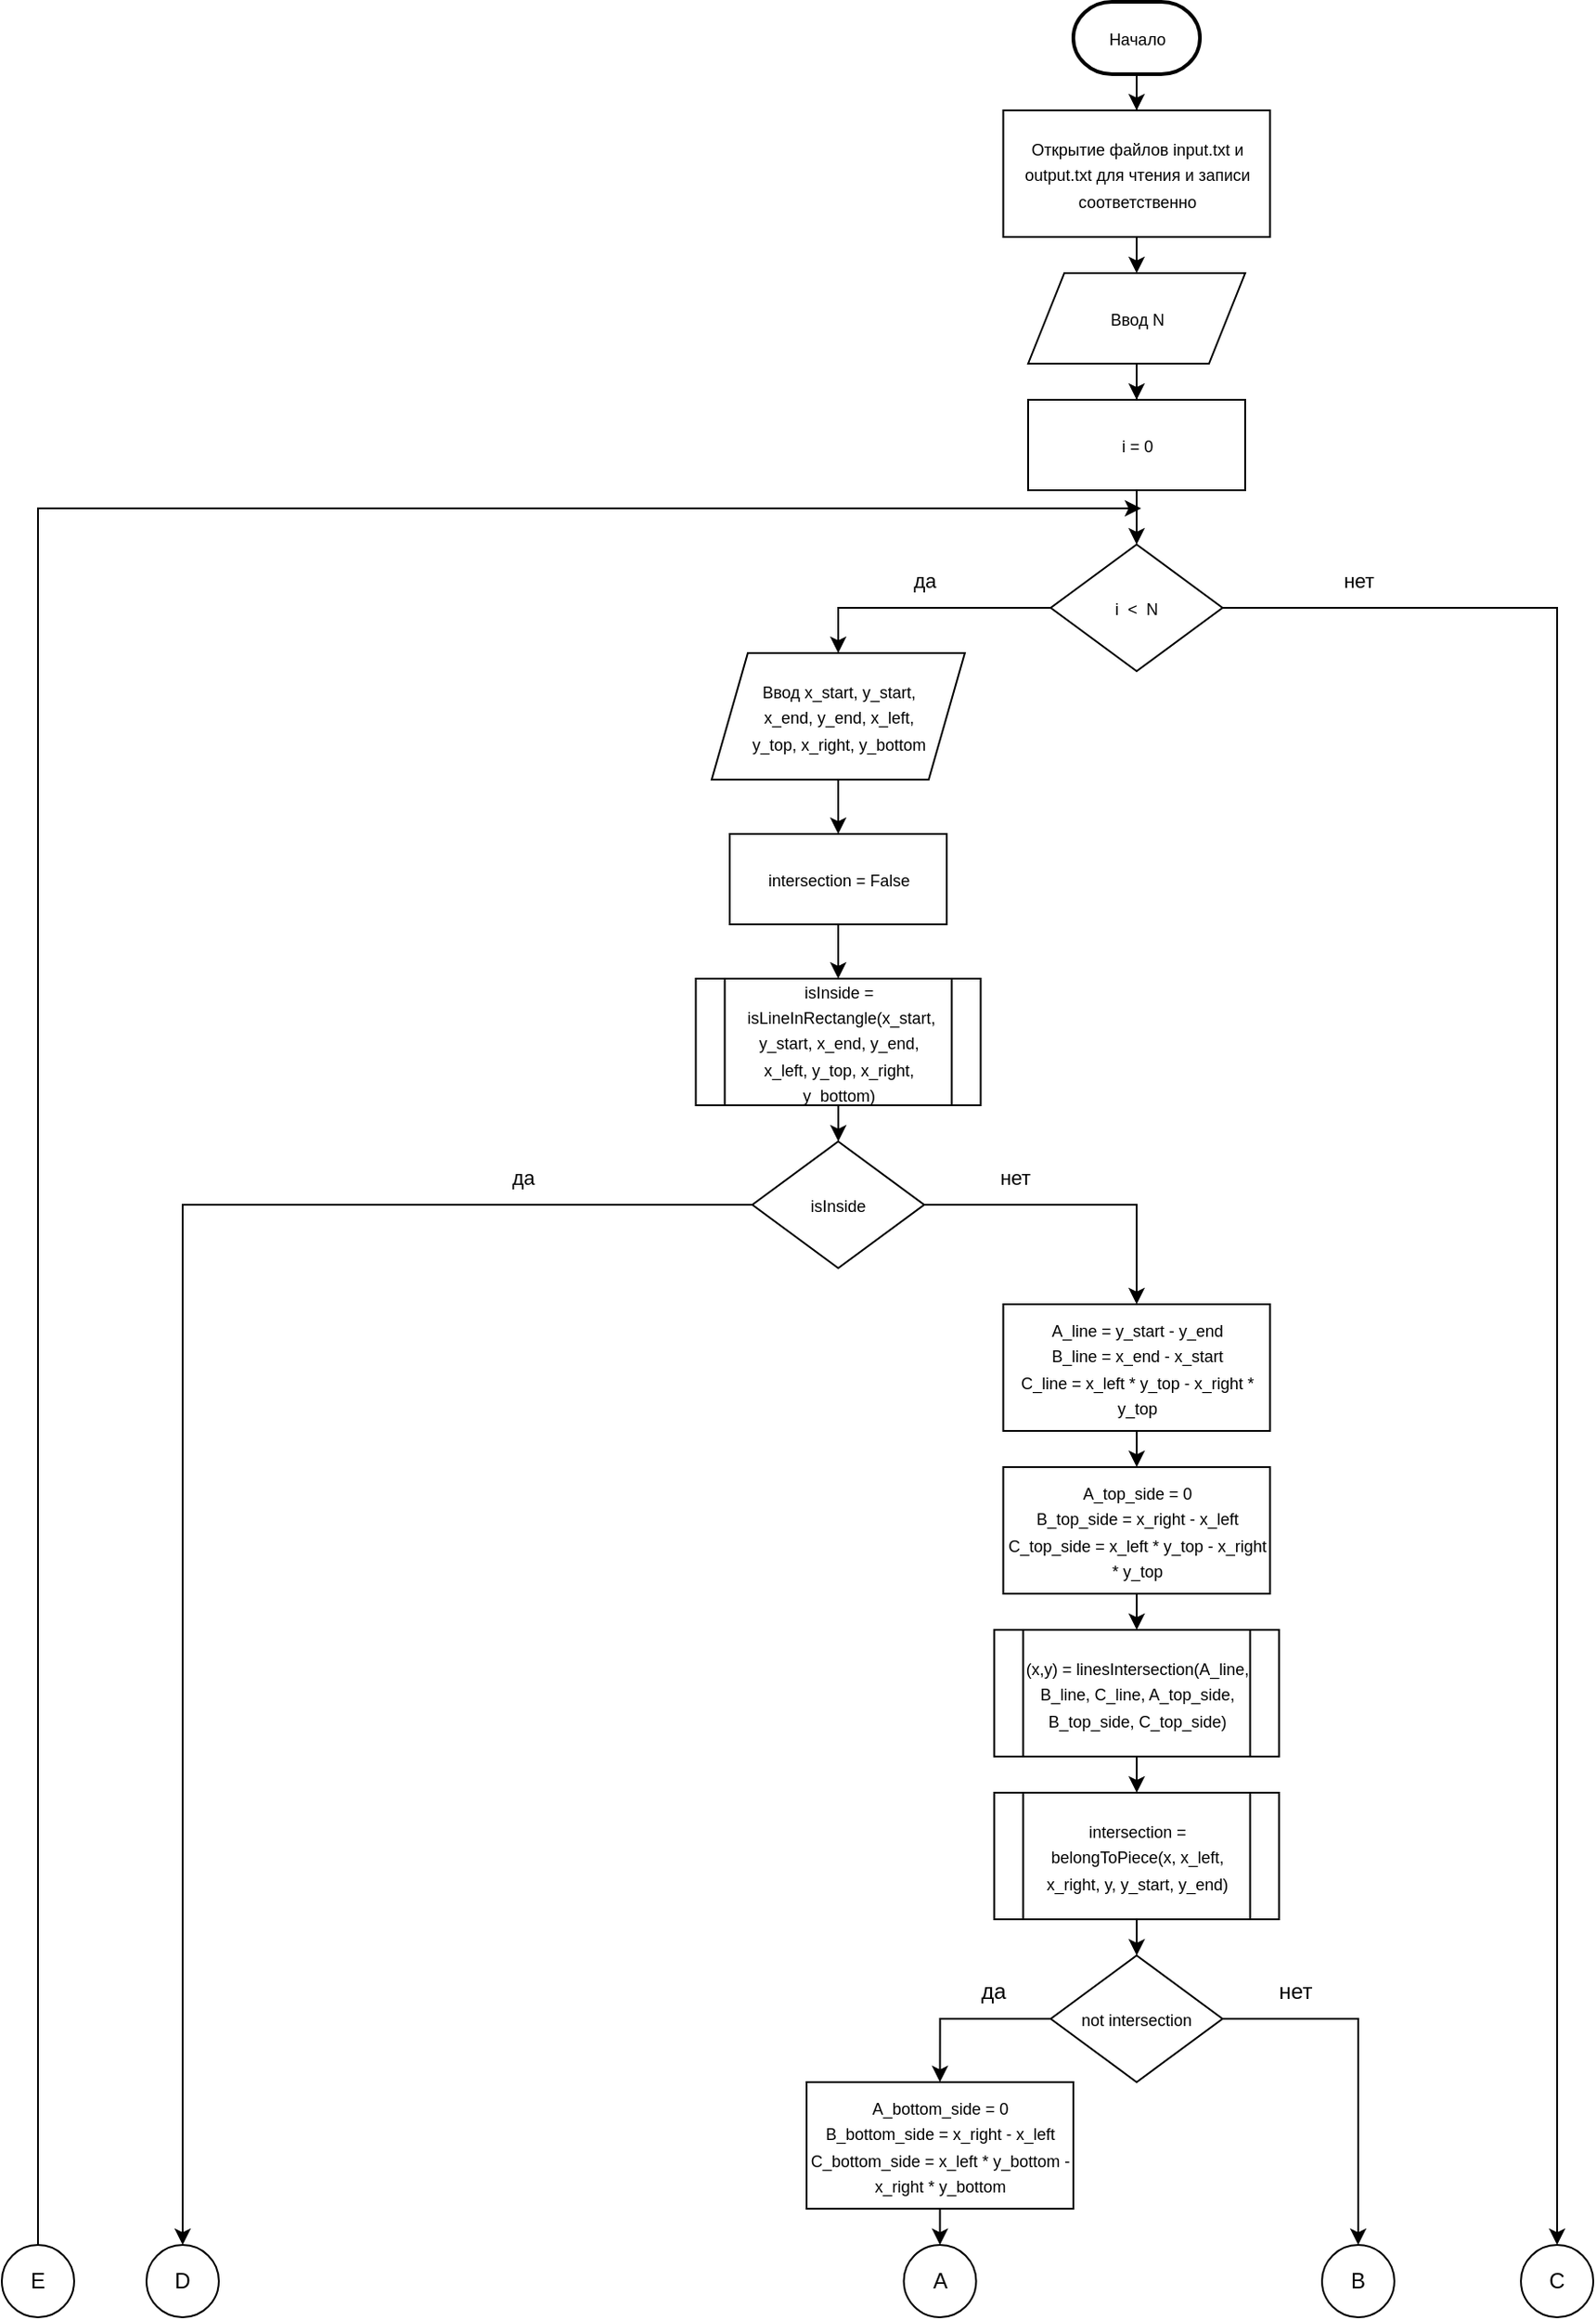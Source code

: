 <mxfile version="13.11.0" type="device" pages="2"><diagram id="41Z1AKtKTFyCEeZUVxMY" name="Page-1"><mxGraphModel dx="1827" dy="454" grid="1" gridSize="10" guides="1" tooltips="1" connect="1" arrows="1" fold="1" page="1" pageScale="1" pageWidth="827" pageHeight="1169" math="0" shadow="0"><root><mxCell id="0"/><mxCell id="1" parent="0"/><mxCell id="Ax4yPbAYzp7CSVuRxCeK-4" style="edgeStyle=orthogonalEdgeStyle;rounded=0;orthogonalLoop=1;jettySize=auto;html=1;entryX=0.5;entryY=0;entryDx=0;entryDy=0;" parent="1" source="m5KEPPZv9Z1p3gA3nBdB-4" target="m5KEPPZv9Z1p3gA3nBdB-5" edge="1"><mxGeometry relative="1" as="geometry"/></mxCell><mxCell id="m5KEPPZv9Z1p3gA3nBdB-4" value="&lt;font style=&quot;font-size: 9px&quot;&gt;Начало&lt;/font&gt;" style="strokeWidth=2;html=1;shape=mxgraph.flowchart.terminator;whiteSpace=wrap;" parent="1" vertex="1"><mxGeometry x="382.5" y="30" width="70" height="40" as="geometry"/></mxCell><mxCell id="v7M-VLXbfWv0KhbY6Unv-2" style="rounded=0;orthogonalLoop=1;jettySize=auto;html=1;entryX=0.5;entryY=0;entryDx=0;entryDy=0;" parent="1" source="m5KEPPZv9Z1p3gA3nBdB-5" target="m5KEPPZv9Z1p3gA3nBdB-6" edge="1"><mxGeometry relative="1" as="geometry"/></mxCell><mxCell id="m5KEPPZv9Z1p3gA3nBdB-5" value="&lt;font style=&quot;font-size: 9px&quot;&gt;Открытие файлов input.txt и output.txt для чтения и записи соответственно&lt;/font&gt;" style="rounded=0;whiteSpace=wrap;html=1;" parent="1" vertex="1"><mxGeometry x="343.75" y="90" width="147.5" height="70" as="geometry"/></mxCell><mxCell id="v7M-VLXbfWv0KhbY6Unv-3" style="edgeStyle=orthogonalEdgeStyle;rounded=0;orthogonalLoop=1;jettySize=auto;html=1;entryX=0.5;entryY=0;entryDx=0;entryDy=0;" parent="1" source="m5KEPPZv9Z1p3gA3nBdB-6" target="xZz2XXaeZ2I_ZwCJE1Vv-1" edge="1"><mxGeometry relative="1" as="geometry"/></mxCell><mxCell id="m5KEPPZv9Z1p3gA3nBdB-6" value="&lt;font style=&quot;font-size: 9px&quot;&gt;Ввод N&lt;/font&gt;" style="shape=parallelogram;perimeter=parallelogramPerimeter;whiteSpace=wrap;html=1;fixedSize=1;" parent="1" vertex="1"><mxGeometry x="357.5" y="180" width="120" height="50" as="geometry"/></mxCell><mxCell id="v7M-VLXbfWv0KhbY6Unv-5" value="&lt;font style=&quot;font-size: 11px&quot;&gt;да&lt;/font&gt;" style="edgeStyle=orthogonalEdgeStyle;rounded=0;orthogonalLoop=1;jettySize=auto;html=1;entryX=0.5;entryY=0;entryDx=0;entryDy=0;" parent="1" source="m5KEPPZv9Z1p3gA3nBdB-8" target="m5KEPPZv9Z1p3gA3nBdB-9" edge="1"><mxGeometry x="-0.018" y="-15" relative="1" as="geometry"><mxPoint as="offset"/></mxGeometry></mxCell><mxCell id="v7M-VLXbfWv0KhbY6Unv-23" style="edgeStyle=orthogonalEdgeStyle;rounded=0;orthogonalLoop=1;jettySize=auto;html=1;entryX=0.5;entryY=0;entryDx=0;entryDy=0;" parent="1" source="m5KEPPZv9Z1p3gA3nBdB-8" target="AuEpEZGsW-8AHvIhGlDK-2" edge="1"><mxGeometry relative="1" as="geometry"/></mxCell><mxCell id="m5KEPPZv9Z1p3gA3nBdB-8" value="&lt;font style=&quot;font-size: 9px&quot;&gt;i &amp;nbsp;&amp;lt; &amp;nbsp;N&lt;/font&gt;" style="rhombus;whiteSpace=wrap;html=1;" parent="1" vertex="1"><mxGeometry x="370" y="330" width="95" height="70" as="geometry"/></mxCell><mxCell id="v7M-VLXbfWv0KhbY6Unv-9" style="edgeStyle=orthogonalEdgeStyle;rounded=0;orthogonalLoop=1;jettySize=auto;html=1;entryX=0.5;entryY=0;entryDx=0;entryDy=0;" parent="1" source="m5KEPPZv9Z1p3gA3nBdB-9" target="m5KEPPZv9Z1p3gA3nBdB-10" edge="1"><mxGeometry relative="1" as="geometry"/></mxCell><mxCell id="m5KEPPZv9Z1p3gA3nBdB-9" value="&lt;font style=&quot;font-size: 9px&quot;&gt;Ввод x_start, y_start, &lt;br&gt;x_end,&amp;nbsp;y_end, x_left, &lt;br&gt;y_top, x_right, y_bottom&lt;/font&gt;" style="shape=parallelogram;perimeter=parallelogramPerimeter;whiteSpace=wrap;html=1;fixedSize=1;align=center;" parent="1" vertex="1"><mxGeometry x="182.5" y="390" width="140" height="70" as="geometry"/></mxCell><mxCell id="v7M-VLXbfWv0KhbY6Unv-11" style="edgeStyle=orthogonalEdgeStyle;rounded=0;orthogonalLoop=1;jettySize=auto;html=1;entryX=0.5;entryY=0;entryDx=0;entryDy=0;" parent="1" source="m5KEPPZv9Z1p3gA3nBdB-10" target="m5KEPPZv9Z1p3gA3nBdB-13" edge="1"><mxGeometry relative="1" as="geometry"/></mxCell><mxCell id="m5KEPPZv9Z1p3gA3nBdB-10" value="&lt;font style=&quot;font-size: 9px&quot;&gt;intersection = False&lt;/font&gt;" style="rounded=0;whiteSpace=wrap;html=1;" parent="1" vertex="1"><mxGeometry x="192.5" y="490" width="120" height="50" as="geometry"/></mxCell><mxCell id="v7M-VLXbfWv0KhbY6Unv-20" style="edgeStyle=orthogonalEdgeStyle;rounded=0;orthogonalLoop=1;jettySize=auto;html=1;entryX=0.5;entryY=0;entryDx=0;entryDy=0;" parent="1" source="m5KEPPZv9Z1p3gA3nBdB-11" target="pcRP6v0dRJRny4_W9xU4-1" edge="1"><mxGeometry relative="1" as="geometry"/></mxCell><mxCell id="v7M-VLXbfWv0KhbY6Unv-26" value="нет" style="edgeLabel;html=1;align=center;verticalAlign=middle;resizable=0;points=[];" parent="v7M-VLXbfWv0KhbY6Unv-20" vertex="1" connectable="0"><mxGeometry x="-0.426" y="2" relative="1" as="geometry"><mxPoint y="-13" as="offset"/></mxGeometry></mxCell><mxCell id="v7M-VLXbfWv0KhbY6Unv-21" style="edgeStyle=orthogonalEdgeStyle;rounded=0;orthogonalLoop=1;jettySize=auto;html=1;entryX=0.5;entryY=0;entryDx=0;entryDy=0;" parent="1" source="m5KEPPZv9Z1p3gA3nBdB-11" target="AuEpEZGsW-8AHvIhGlDK-1" edge="1"><mxGeometry relative="1" as="geometry"/></mxCell><mxCell id="v7M-VLXbfWv0KhbY6Unv-25" value="да" style="edgeLabel;html=1;align=center;verticalAlign=middle;resizable=0;points=[];" parent="v7M-VLXbfWv0KhbY6Unv-21" vertex="1" connectable="0"><mxGeometry x="-0.643" y="-3" relative="1" as="geometry"><mxPoint x="31.4" y="-12" as="offset"/></mxGeometry></mxCell><mxCell id="m5KEPPZv9Z1p3gA3nBdB-11" value="&lt;font style=&quot;font-size: 9px&quot;&gt;isInside&lt;/font&gt;" style="rhombus;whiteSpace=wrap;html=1;" parent="1" vertex="1"><mxGeometry x="205" y="660" width="95" height="70" as="geometry"/></mxCell><mxCell id="v7M-VLXbfWv0KhbY6Unv-12" style="edgeStyle=orthogonalEdgeStyle;rounded=0;orthogonalLoop=1;jettySize=auto;html=1;entryX=0.5;entryY=0;entryDx=0;entryDy=0;" parent="1" source="m5KEPPZv9Z1p3gA3nBdB-13" target="m5KEPPZv9Z1p3gA3nBdB-11" edge="1"><mxGeometry relative="1" as="geometry"/></mxCell><mxCell id="m5KEPPZv9Z1p3gA3nBdB-13" value="&lt;font style=&quot;font-size: 9px&quot;&gt;isInside = &amp;nbsp;isLineInRectangle(x_start, y_start, x_end, y_end, x_left,&amp;nbsp;y_top, x_right, y_bottom)&lt;/font&gt;" style="shape=process;whiteSpace=wrap;html=1;backgroundOutline=1;" parent="1" vertex="1"><mxGeometry x="173.75" y="570" width="157.5" height="70" as="geometry"/></mxCell><mxCell id="1fMfayHoJoFc7qce8qHm-4" style="edgeStyle=orthogonalEdgeStyle;rounded=0;orthogonalLoop=1;jettySize=auto;html=1;entryX=0.5;entryY=0;entryDx=0;entryDy=0;" parent="1" source="pcRP6v0dRJRny4_W9xU4-1" target="1fMfayHoJoFc7qce8qHm-1" edge="1"><mxGeometry relative="1" as="geometry"/></mxCell><mxCell id="pcRP6v0dRJRny4_W9xU4-1" value="&lt;span style=&quot;font-size: 9px&quot;&gt;A_line = y_start - y_end&lt;/span&gt;&lt;br style=&quot;font-size: 9px&quot;&gt;&lt;span style=&quot;font-size: 9px&quot;&gt;B_line = x_end - x_start&lt;/span&gt;&lt;br style=&quot;font-size: 9px&quot;&gt;&lt;span style=&quot;font-size: 9px&quot;&gt;C_line =&amp;nbsp;&lt;/span&gt;&lt;span style=&quot;font-size: 9px ; background-color: rgb(255 , 255 , 255)&quot;&gt;x_left * y_top - x_right * y_top&lt;/span&gt;" style="rounded=0;whiteSpace=wrap;html=1;" parent="1" vertex="1"><mxGeometry x="343.75" y="750" width="147.5" height="70" as="geometry"/></mxCell><mxCell id="pcRP6v0dRJRny4_W9xU4-2" value="A" style="ellipse;whiteSpace=wrap;html=1;aspect=fixed;" parent="1" vertex="1"><mxGeometry x="288.75" y="1270" width="40" height="40" as="geometry"/></mxCell><mxCell id="v7M-VLXbfWv0KhbY6Unv-4" style="edgeStyle=orthogonalEdgeStyle;rounded=0;orthogonalLoop=1;jettySize=auto;html=1;entryX=0.5;entryY=0;entryDx=0;entryDy=0;" parent="1" source="xZz2XXaeZ2I_ZwCJE1Vv-1" target="m5KEPPZv9Z1p3gA3nBdB-8" edge="1"><mxGeometry relative="1" as="geometry"/></mxCell><mxCell id="xZz2XXaeZ2I_ZwCJE1Vv-1" value="&lt;font style=&quot;font-size: 9px&quot;&gt;i = 0&lt;/font&gt;" style="rounded=0;whiteSpace=wrap;html=1;" parent="1" vertex="1"><mxGeometry x="357.5" y="250" width="120" height="50" as="geometry"/></mxCell><mxCell id="AuEpEZGsW-8AHvIhGlDK-1" value="D" style="ellipse;whiteSpace=wrap;html=1;aspect=fixed;" parent="1" vertex="1"><mxGeometry x="-130" y="1270" width="40" height="40" as="geometry"/></mxCell><mxCell id="AuEpEZGsW-8AHvIhGlDK-2" value="C" style="ellipse;whiteSpace=wrap;html=1;aspect=fixed;" parent="1" vertex="1"><mxGeometry x="630" y="1270" width="40" height="40" as="geometry"/></mxCell><mxCell id="v7M-VLXbfWv0KhbY6Unv-28" value="&lt;font style=&quot;font-size: 11px&quot;&gt;нет&lt;/font&gt;" style="text;html=1;align=center;verticalAlign=middle;resizable=0;points=[];autosize=1;" parent="1" vertex="1"><mxGeometry x="525" y="340" width="30" height="20" as="geometry"/></mxCell><mxCell id="1fMfayHoJoFc7qce8qHm-5" style="edgeStyle=orthogonalEdgeStyle;rounded=0;orthogonalLoop=1;jettySize=auto;html=1;entryX=0.5;entryY=0;entryDx=0;entryDy=0;" parent="1" source="1fMfayHoJoFc7qce8qHm-1" target="1fMfayHoJoFc7qce8qHm-2" edge="1"><mxGeometry relative="1" as="geometry"/></mxCell><mxCell id="1fMfayHoJoFc7qce8qHm-1" value="&lt;font style=&quot;font-size: 9px&quot;&gt;A_top_side = 0&lt;br&gt;B_top_side = x_right - x_left&lt;br&gt;C_top_side =&amp;nbsp;&lt;span style=&quot;background-color: rgb(255 , 255 , 255)&quot;&gt;&lt;font&gt;x_left * y_top - x_right * y_top&lt;/font&gt;&lt;/span&gt;&lt;/font&gt;" style="rounded=0;whiteSpace=wrap;html=1;" parent="1" vertex="1"><mxGeometry x="343.75" y="840" width="147.5" height="70" as="geometry"/></mxCell><mxCell id="1fMfayHoJoFc7qce8qHm-6" style="edgeStyle=orthogonalEdgeStyle;rounded=0;orthogonalLoop=1;jettySize=auto;html=1;entryX=0.5;entryY=0;entryDx=0;entryDy=0;" parent="1" source="1fMfayHoJoFc7qce8qHm-2" target="1fMfayHoJoFc7qce8qHm-3" edge="1"><mxGeometry relative="1" as="geometry"/></mxCell><mxCell id="1fMfayHoJoFc7qce8qHm-2" value="&lt;font style=&quot;font-size: 9px&quot;&gt;(x,y) = linesIntersection(A_line, B_line, C_line, A_top_side, B_top_side, C_top_side)&lt;/font&gt;" style="shape=process;whiteSpace=wrap;html=1;backgroundOutline=1;" parent="1" vertex="1"><mxGeometry x="338.75" y="930" width="157.5" height="70" as="geometry"/></mxCell><mxCell id="vKl1Qs5JXAC9XpNp--UM-2" style="edgeStyle=orthogonalEdgeStyle;rounded=0;orthogonalLoop=1;jettySize=auto;html=1;entryX=0.5;entryY=0;entryDx=0;entryDy=0;" parent="1" source="1fMfayHoJoFc7qce8qHm-3" target="qZOMwN3XTnWPUVoVEJVK-1" edge="1"><mxGeometry relative="1" as="geometry"/></mxCell><mxCell id="1fMfayHoJoFc7qce8qHm-3" value="&lt;font style=&quot;font-size: 9px&quot;&gt;intersection = belongToPiece(x, x_left, x_right, y, y_start, y_end)&lt;/font&gt;" style="shape=process;whiteSpace=wrap;html=1;backgroundOutline=1;" parent="1" vertex="1"><mxGeometry x="338.75" y="1020" width="157.5" height="70" as="geometry"/></mxCell><mxCell id="Ax4yPbAYzp7CSVuRxCeK-3" style="edgeStyle=orthogonalEdgeStyle;rounded=0;orthogonalLoop=1;jettySize=auto;html=1;" parent="1" source="Ax4yPbAYzp7CSVuRxCeK-2" edge="1"><mxGeometry relative="1" as="geometry"><mxPoint x="420" y="310" as="targetPoint"/><Array as="points"><mxPoint x="20" y="310"/><mxPoint x="420" y="310"/></Array></mxGeometry></mxCell><mxCell id="Ax4yPbAYzp7CSVuRxCeK-2" value="E" style="ellipse;whiteSpace=wrap;html=1;aspect=fixed;" parent="1" vertex="1"><mxGeometry x="-210" y="1270" width="40" height="40" as="geometry"/></mxCell><mxCell id="vKl1Qs5JXAC9XpNp--UM-3" style="rounded=0;orthogonalLoop=1;jettySize=auto;html=1;entryX=0.5;entryY=0;entryDx=0;entryDy=0;edgeStyle=orthogonalEdgeStyle;exitX=0;exitY=0.5;exitDx=0;exitDy=0;" parent="1" source="qZOMwN3XTnWPUVoVEJVK-1" target="vKl1Qs5JXAC9XpNp--UM-1" edge="1"><mxGeometry relative="1" as="geometry"/></mxCell><mxCell id="0J-W6HApmSpil1rZbG6C-2" style="edgeStyle=orthogonalEdgeStyle;rounded=0;orthogonalLoop=1;jettySize=auto;html=1;entryX=0.5;entryY=0;entryDx=0;entryDy=0;" parent="1" source="qZOMwN3XTnWPUVoVEJVK-1" target="0J-W6HApmSpil1rZbG6C-1" edge="1"><mxGeometry relative="1" as="geometry"/></mxCell><mxCell id="qZOMwN3XTnWPUVoVEJVK-1" value="&lt;font style=&quot;font-size: 9px&quot;&gt;not intersection&lt;/font&gt;" style="rhombus;whiteSpace=wrap;html=1;" parent="1" vertex="1"><mxGeometry x="370" y="1110" width="95" height="70" as="geometry"/></mxCell><mxCell id="vKl1Qs5JXAC9XpNp--UM-4" style="edgeStyle=orthogonalEdgeStyle;rounded=0;orthogonalLoop=1;jettySize=auto;html=1;entryX=0.5;entryY=0;entryDx=0;entryDy=0;" parent="1" source="vKl1Qs5JXAC9XpNp--UM-1" target="pcRP6v0dRJRny4_W9xU4-2" edge="1"><mxGeometry relative="1" as="geometry"/></mxCell><mxCell id="vKl1Qs5JXAC9XpNp--UM-1" value="&lt;font style=&quot;font-size: 9px&quot;&gt;A_bottom_side = 0&lt;br&gt;B_bottom_side = x_right - x_left&lt;br&gt;C_bottom_side =&amp;nbsp;&lt;span style=&quot;background-color: rgb(255 , 255 , 255)&quot;&gt;&lt;font&gt;x_left * y_bottom - x_right * y_bottom&lt;/font&gt;&lt;/span&gt;&lt;/font&gt;" style="rounded=0;whiteSpace=wrap;html=1;" parent="1" vertex="1"><mxGeometry x="235" y="1180" width="147.5" height="70" as="geometry"/></mxCell><mxCell id="0J-W6HApmSpil1rZbG6C-1" value="B" style="ellipse;whiteSpace=wrap;html=1;aspect=fixed;" parent="1" vertex="1"><mxGeometry x="520" y="1270" width="40" height="40" as="geometry"/></mxCell><mxCell id="cXaurojzIxoHb42vKLg2-3" value="да" style="text;html=1;align=center;verticalAlign=middle;resizable=0;points=[];autosize=1;" parent="1" vertex="1"><mxGeometry x="322.5" y="1120" width="30" height="20" as="geometry"/></mxCell><mxCell id="cXaurojzIxoHb42vKLg2-4" value="нет" style="text;html=1;align=center;verticalAlign=middle;resizable=0;points=[];autosize=1;" parent="1" vertex="1"><mxGeometry x="490" y="1120" width="30" height="20" as="geometry"/></mxCell></root></mxGraphModel></diagram><diagram id="EL2VI3YHAbxhNSXQTzk_" name="Page-2"><mxGraphModel dx="2494" dy="757" grid="1" gridSize="10" guides="1" tooltips="1" connect="1" arrows="1" fold="1" page="1" pageScale="1" pageWidth="827" pageHeight="1169" math="0" shadow="0"><root><mxCell id="ZOmzTyFHFhAJMMtM8hxA-0"/><mxCell id="ZOmzTyFHFhAJMMtM8hxA-1" parent="ZOmzTyFHFhAJMMtM8hxA-0"/><mxCell id="8gmy2Iu_3bnJFX1SUSYM-0" style="edgeStyle=orthogonalEdgeStyle;rounded=0;orthogonalLoop=1;jettySize=auto;html=1;entryX=0.5;entryY=0;entryDx=0;entryDy=0;" parent="ZOmzTyFHFhAJMMtM8hxA-1" source="tYEDAvyPPgy-S0wuej2k-0" target="PW_WBhkbdLDHAJjjvCrO-2" edge="1"><mxGeometry relative="1" as="geometry"/></mxCell><mxCell id="tYEDAvyPPgy-S0wuej2k-0" value="A" style="ellipse;whiteSpace=wrap;html=1;aspect=fixed;" parent="ZOmzTyFHFhAJMMtM8hxA-1" vertex="1"><mxGeometry x="290" width="40" height="40" as="geometry"/></mxCell><mxCell id="8gmy2Iu_3bnJFX1SUSYM-1" style="edgeStyle=orthogonalEdgeStyle;rounded=0;orthogonalLoop=1;jettySize=auto;html=1;entryX=0.5;entryY=0;entryDx=0;entryDy=0;" parent="ZOmzTyFHFhAJMMtM8hxA-1" source="PW_WBhkbdLDHAJjjvCrO-2" target="GpzHF_-PzjbLMOt_cAPS-0" edge="1"><mxGeometry relative="1" as="geometry"/></mxCell><mxCell id="PW_WBhkbdLDHAJjjvCrO-2" value="&lt;font style=&quot;font-size: 9px&quot;&gt;(x,y) = linesIntersection(A_line, B_line, C_line, A_bottom_side, B_bottom_side, C_bottom_side)&lt;/font&gt;" style="shape=process;whiteSpace=wrap;html=1;backgroundOutline=1;" parent="ZOmzTyFHFhAJMMtM8hxA-1" vertex="1"><mxGeometry x="230" y="60" width="160" height="70" as="geometry"/></mxCell><mxCell id="8gmy2Iu_3bnJFX1SUSYM-3" style="edgeStyle=orthogonalEdgeStyle;rounded=0;orthogonalLoop=1;jettySize=auto;html=1;entryX=0.5;entryY=0;entryDx=0;entryDy=0;exitX=0;exitY=0.5;exitDx=0;exitDy=0;" parent="ZOmzTyFHFhAJMMtM8hxA-1" source="PW_WBhkbdLDHAJjjvCrO-5" target="p5y5AGXBSa5hy8w-bTOq-0" edge="1"><mxGeometry relative="1" as="geometry"/></mxCell><mxCell id="PW_WBhkbdLDHAJjjvCrO-5" value="&lt;font style=&quot;font-size: 9px&quot;&gt;not intersection&lt;/font&gt;" style="rhombus;whiteSpace=wrap;html=1;" parent="ZOmzTyFHFhAJMMtM8hxA-1" vertex="1"><mxGeometry x="260" y="240" width="95" height="70" as="geometry"/></mxCell><mxCell id="0z174xd1lF3Jg1ZAoefs-0" style="edgeStyle=elbowEdgeStyle;rounded=0;orthogonalLoop=1;jettySize=auto;html=1;exitX=0.5;exitY=1;exitDx=0;exitDy=0;" parent="ZOmzTyFHFhAJMMtM8hxA-1" source="lF6VoSzNP3V9qxDJzbmX-0" edge="1"><mxGeometry relative="1" as="geometry"><mxPoint x="90" y="940" as="targetPoint"/><Array as="points"><mxPoint x="-110" y="490"/></Array></mxGeometry></mxCell><mxCell id="lF6VoSzNP3V9qxDJzbmX-0" value="D" style="ellipse;whiteSpace=wrap;html=1;aspect=fixed;" parent="ZOmzTyFHFhAJMMtM8hxA-1" vertex="1"><mxGeometry x="-130" width="40" height="40" as="geometry"/></mxCell><mxCell id="KmKMGD1XmQaQfQ6SCo5q-0" style="edgeStyle=elbowEdgeStyle;rounded=0;orthogonalLoop=1;jettySize=auto;html=1;elbow=vertical;entryX=0.5;entryY=0;entryDx=0;entryDy=0;" parent="ZOmzTyFHFhAJMMtM8hxA-1" source="GM2su7AAR1FRIz6z334Q-0" target="NFYtWObEXq7x-_iVfpOj-1" edge="1"><mxGeometry relative="1" as="geometry"><mxPoint x="80" y="1110" as="targetPoint"/><Array as="points"><mxPoint x="370" y="1110"/><mxPoint x="380" y="1090"/></Array></mxGeometry></mxCell><mxCell id="GM2su7AAR1FRIz6z334Q-0" value="C" style="ellipse;whiteSpace=wrap;html=1;aspect=fixed;" parent="ZOmzTyFHFhAJMMtM8hxA-1" vertex="1"><mxGeometry x="630" width="40" height="40" as="geometry"/></mxCell><mxCell id="8gmy2Iu_3bnJFX1SUSYM-4" style="edgeStyle=orthogonalEdgeStyle;rounded=0;orthogonalLoop=1;jettySize=auto;html=1;entryX=0.5;entryY=0;entryDx=0;entryDy=0;" parent="ZOmzTyFHFhAJMMtM8hxA-1" source="p5y5AGXBSa5hy8w-bTOq-0" target="GpzHF_-PzjbLMOt_cAPS-1" edge="1"><mxGeometry relative="1" as="geometry"/></mxCell><mxCell id="p5y5AGXBSa5hy8w-bTOq-0" value="&lt;font style=&quot;font-size: 9px&quot;&gt;A_left_side = y_top - y_bottom&lt;br&gt;B_left_side = 0&lt;br&gt;C_left_side =&amp;nbsp;&lt;span style=&quot;background-color: rgb(255 , 255 , 255)&quot;&gt;&lt;font&gt;x_left * y_bottom - x_left * y_top&lt;/font&gt;&lt;/span&gt;&lt;/font&gt;" style="rounded=0;whiteSpace=wrap;html=1;" parent="ZOmzTyFHFhAJMMtM8hxA-1" vertex="1"><mxGeometry x="123.75" y="320" width="147.5" height="70" as="geometry"/></mxCell><mxCell id="8gmy2Iu_3bnJFX1SUSYM-2" style="edgeStyle=orthogonalEdgeStyle;rounded=0;orthogonalLoop=1;jettySize=auto;html=1;entryX=0.5;entryY=0;entryDx=0;entryDy=0;" parent="ZOmzTyFHFhAJMMtM8hxA-1" source="GpzHF_-PzjbLMOt_cAPS-0" target="PW_WBhkbdLDHAJjjvCrO-5" edge="1"><mxGeometry relative="1" as="geometry"><Array as="points"><mxPoint x="308" y="230"/><mxPoint x="308" y="230"/></Array></mxGeometry></mxCell><mxCell id="GpzHF_-PzjbLMOt_cAPS-0" value="&lt;span style=&quot;font-size: 9px&quot;&gt;intersection = belongToPiece(x, x_left, x_right, y, y_start, y_end)&lt;/span&gt;" style="shape=process;whiteSpace=wrap;html=1;backgroundOutline=1;" parent="ZOmzTyFHFhAJMMtM8hxA-1" vertex="1"><mxGeometry x="230" y="150" width="160" height="70" as="geometry"/></mxCell><mxCell id="8gmy2Iu_3bnJFX1SUSYM-5" style="edgeStyle=orthogonalEdgeStyle;rounded=0;orthogonalLoop=1;jettySize=auto;html=1;entryX=0.5;entryY=0;entryDx=0;entryDy=0;" parent="ZOmzTyFHFhAJMMtM8hxA-1" source="GpzHF_-PzjbLMOt_cAPS-1" target="GpzHF_-PzjbLMOt_cAPS-2" edge="1"><mxGeometry relative="1" as="geometry"/></mxCell><mxCell id="GpzHF_-PzjbLMOt_cAPS-1" value="&lt;font style=&quot;font-size: 9px&quot;&gt;(x,y) = linesIntersection(A_line, B_line, C_line, A_left_side, B_left_side, C_left_side)&lt;/font&gt;" style="shape=process;whiteSpace=wrap;html=1;backgroundOutline=1;" parent="ZOmzTyFHFhAJMMtM8hxA-1" vertex="1"><mxGeometry x="117.5" y="410" width="160" height="70" as="geometry"/></mxCell><mxCell id="8gmy2Iu_3bnJFX1SUSYM-6" style="edgeStyle=orthogonalEdgeStyle;rounded=0;orthogonalLoop=1;jettySize=auto;html=1;entryX=0.5;entryY=0;entryDx=0;entryDy=0;" parent="ZOmzTyFHFhAJMMtM8hxA-1" source="GpzHF_-PzjbLMOt_cAPS-2" target="GpzHF_-PzjbLMOt_cAPS-3" edge="1"><mxGeometry relative="1" as="geometry"/></mxCell><mxCell id="GpzHF_-PzjbLMOt_cAPS-2" value="&lt;span style=&quot;font-size: 9px&quot;&gt;intersection = belongToPiece(y, y_bottom, y_top, x, x_start, x_end)&lt;/span&gt;" style="shape=process;whiteSpace=wrap;html=1;backgroundOutline=1;" parent="ZOmzTyFHFhAJMMtM8hxA-1" vertex="1"><mxGeometry x="117.5" y="500" width="160" height="70" as="geometry"/></mxCell><mxCell id="8gmy2Iu_3bnJFX1SUSYM-7" style="edgeStyle=orthogonalEdgeStyle;rounded=0;orthogonalLoop=1;jettySize=auto;html=1;entryX=0.5;entryY=0;entryDx=0;entryDy=0;exitX=0;exitY=0.5;exitDx=0;exitDy=0;" parent="ZOmzTyFHFhAJMMtM8hxA-1" source="GpzHF_-PzjbLMOt_cAPS-3" target="GpzHF_-PzjbLMOt_cAPS-4" edge="1"><mxGeometry relative="1" as="geometry"/></mxCell><mxCell id="-lJEb32zwlWIxjn-DGUm-6" style="edgeStyle=elbowEdgeStyle;rounded=0;orthogonalLoop=1;jettySize=auto;elbow=vertical;html=1;" parent="ZOmzTyFHFhAJMMtM8hxA-1" source="GpzHF_-PzjbLMOt_cAPS-3" edge="1"><mxGeometry relative="1" as="geometry"><mxPoint x="440" y="625.0" as="targetPoint"/></mxGeometry></mxCell><mxCell id="GpzHF_-PzjbLMOt_cAPS-3" value="&lt;font style=&quot;font-size: 9px&quot;&gt;not intersection&lt;/font&gt;" style="rhombus;whiteSpace=wrap;html=1;" parent="ZOmzTyFHFhAJMMtM8hxA-1" vertex="1"><mxGeometry x="150" y="590" width="95" height="70" as="geometry"/></mxCell><mxCell id="8gmy2Iu_3bnJFX1SUSYM-8" style="edgeStyle=orthogonalEdgeStyle;rounded=0;orthogonalLoop=1;jettySize=auto;html=1;entryX=0.5;entryY=0;entryDx=0;entryDy=0;" parent="ZOmzTyFHFhAJMMtM8hxA-1" source="GpzHF_-PzjbLMOt_cAPS-4" target="GpzHF_-PzjbLMOt_cAPS-5" edge="1"><mxGeometry relative="1" as="geometry"/></mxCell><mxCell id="GpzHF_-PzjbLMOt_cAPS-4" value="&lt;font style=&quot;font-size: 9px&quot;&gt;A_right_side = y_top - y_bottom&lt;br&gt;B_right_side = 0&lt;br&gt;C_right_side =&amp;nbsp;&lt;span style=&quot;background-color: rgb(255 , 255 , 255)&quot;&gt;&lt;font&gt;x_right * y_bottom - x_right * y_top&lt;/font&gt;&lt;/span&gt;&lt;/font&gt;" style="rounded=0;whiteSpace=wrap;html=1;" parent="ZOmzTyFHFhAJMMtM8hxA-1" vertex="1"><mxGeometry x="10" y="670" width="147.5" height="70" as="geometry"/></mxCell><mxCell id="8gmy2Iu_3bnJFX1SUSYM-9" style="edgeStyle=orthogonalEdgeStyle;rounded=0;orthogonalLoop=1;jettySize=auto;html=1;entryX=0.5;entryY=0;entryDx=0;entryDy=0;" parent="ZOmzTyFHFhAJMMtM8hxA-1" source="GpzHF_-PzjbLMOt_cAPS-5" target="GpzHF_-PzjbLMOt_cAPS-6" edge="1"><mxGeometry relative="1" as="geometry"/></mxCell><mxCell id="GpzHF_-PzjbLMOt_cAPS-5" value="&lt;font style=&quot;font-size: 9px&quot;&gt;(x,y) = linesIntersection(A_line, B_line, C_line, A_right_side, B_right_side, C_right_side)&lt;/font&gt;" style="shape=process;whiteSpace=wrap;html=1;backgroundOutline=1;" parent="ZOmzTyFHFhAJMMtM8hxA-1" vertex="1"><mxGeometry x="3.75" y="760" width="160" height="70" as="geometry"/></mxCell><mxCell id="8gmy2Iu_3bnJFX1SUSYM-10" style="edgeStyle=orthogonalEdgeStyle;rounded=0;orthogonalLoop=1;jettySize=auto;html=1;entryX=0.5;entryY=0;entryDx=0;entryDy=0;" parent="ZOmzTyFHFhAJMMtM8hxA-1" source="GpzHF_-PzjbLMOt_cAPS-6" target="uZ3DBhSkb1G2KExEsWCk-0" edge="1"><mxGeometry relative="1" as="geometry"/></mxCell><mxCell id="GpzHF_-PzjbLMOt_cAPS-6" value="&lt;span style=&quot;font-size: 9px&quot;&gt;intersection = belongToPiece(y, y_bottom, y_top, x, x_start, x_end)&lt;/span&gt;" style="shape=process;whiteSpace=wrap;html=1;backgroundOutline=1;" parent="ZOmzTyFHFhAJMMtM8hxA-1" vertex="1"><mxGeometry x="3.75" y="850" width="160" height="70" as="geometry"/></mxCell><mxCell id="8gmy2Iu_3bnJFX1SUSYM-11" style="edgeStyle=orthogonalEdgeStyle;rounded=0;orthogonalLoop=1;jettySize=auto;html=1;entryX=0.5;entryY=0;entryDx=0;entryDy=0;" parent="ZOmzTyFHFhAJMMtM8hxA-1" source="uZ3DBhSkb1G2KExEsWCk-0" target="NFYtWObEXq7x-_iVfpOj-0" edge="1"><mxGeometry relative="1" as="geometry"/></mxCell><mxCell id="uZ3DBhSkb1G2KExEsWCk-0" value="&lt;font style=&quot;font-size: 9px&quot;&gt;Вывод intersection&lt;/font&gt;" style="shape=parallelogram;perimeter=parallelogramPerimeter;whiteSpace=wrap;html=1;fixedSize=1;" parent="ZOmzTyFHFhAJMMtM8hxA-1" vertex="1"><mxGeometry x="23.75" y="980" width="120" height="50" as="geometry"/></mxCell><mxCell id="WfL4ELsUCu8HumMRvoTi-0" value="E" style="ellipse;whiteSpace=wrap;html=1;aspect=fixed;" parent="ZOmzTyFHFhAJMMtM8hxA-1" vertex="1"><mxGeometry x="-210" width="40" height="40" as="geometry"/></mxCell><mxCell id="-lJEb32zwlWIxjn-DGUm-7" style="edgeStyle=elbowEdgeStyle;rounded=0;orthogonalLoop=1;jettySize=auto;html=1;exitX=0.5;exitY=1;exitDx=0;exitDy=0;" parent="ZOmzTyFHFhAJMMtM8hxA-1" source="bd2tYovAAWtsCui_HFg9-0" edge="1"><mxGeometry relative="1" as="geometry"><mxPoint x="440" y="670" as="targetPoint"/><Array as="points"><mxPoint x="540" y="680"/></Array></mxGeometry></mxCell><mxCell id="bd2tYovAAWtsCui_HFg9-0" value="B" style="ellipse;whiteSpace=wrap;html=1;aspect=fixed;" parent="ZOmzTyFHFhAJMMtM8hxA-1" vertex="1"><mxGeometry x="520" width="40" height="40" as="geometry"/></mxCell><mxCell id="0z174xd1lF3Jg1ZAoefs-1" style="edgeStyle=elbowEdgeStyle;rounded=0;orthogonalLoop=1;jettySize=auto;html=1;entryX=0.5;entryY=1;entryDx=0;entryDy=0;exitX=0.5;exitY=1;exitDx=0;exitDy=0;" parent="ZOmzTyFHFhAJMMtM8hxA-1" source="NFYtWObEXq7x-_iVfpOj-0" target="WfL4ELsUCu8HumMRvoTi-0" edge="1"><mxGeometry relative="1" as="geometry"><Array as="points"><mxPoint x="-190" y="1140"/></Array></mxGeometry></mxCell><mxCell id="NFYtWObEXq7x-_iVfpOj-0" value="&lt;font style=&quot;font-size: 9px&quot;&gt;i += 1&lt;/font&gt;" style="rounded=0;whiteSpace=wrap;html=1;" parent="ZOmzTyFHFhAJMMtM8hxA-1" vertex="1"><mxGeometry x="23.75" y="1050" width="120" height="50" as="geometry"/></mxCell><mxCell id="8gmy2Iu_3bnJFX1SUSYM-13" style="edgeStyle=orthogonalEdgeStyle;rounded=0;orthogonalLoop=1;jettySize=auto;html=1;entryX=0.5;entryY=0;entryDx=0;entryDy=0;entryPerimeter=0;" parent="ZOmzTyFHFhAJMMtM8hxA-1" source="NFYtWObEXq7x-_iVfpOj-1" target="zmrRubi2ZR0LNm4MIFRN-0" edge="1"><mxGeometry relative="1" as="geometry"/></mxCell><mxCell id="NFYtWObEXq7x-_iVfpOj-1" value="&lt;span style=&quot;font-size: 9px&quot;&gt;Закрытие файлов input.txt и output.txt&lt;/span&gt;" style="rounded=0;whiteSpace=wrap;html=1;" parent="ZOmzTyFHFhAJMMtM8hxA-1" vertex="1"><mxGeometry x="250" y="1130" width="120" height="50" as="geometry"/></mxCell><mxCell id="zmrRubi2ZR0LNm4MIFRN-0" value="&lt;span style=&quot;font-size: 9px&quot;&gt;Конец&lt;/span&gt;" style="strokeWidth=2;html=1;shape=mxgraph.flowchart.terminator;whiteSpace=wrap;" parent="ZOmzTyFHFhAJMMtM8hxA-1" vertex="1"><mxGeometry x="275" y="1200" width="70" height="40" as="geometry"/></mxCell><mxCell id="-lJEb32zwlWIxjn-DGUm-4" value="" style="endArrow=none;html=1;" parent="ZOmzTyFHFhAJMMtM8hxA-1" edge="1"><mxGeometry width="50" height="50" relative="1" as="geometry"><mxPoint x="355" y="274.41" as="sourcePoint"/><mxPoint x="440" y="275" as="targetPoint"/></mxGeometry></mxCell><mxCell id="-lJEb32zwlWIxjn-DGUm-5" style="edgeStyle=elbowEdgeStyle;rounded=0;orthogonalLoop=1;jettySize=auto;elbow=vertical;html=1;" parent="ZOmzTyFHFhAJMMtM8hxA-1" edge="1"><mxGeometry relative="1" as="geometry"><mxPoint x="80" y="960" as="targetPoint"/><mxPoint x="438.75" y="275.0" as="sourcePoint"/><Array as="points"><mxPoint x="439" y="960"/><mxPoint x="368.75" y="580"/></Array></mxGeometry></mxCell><mxCell id="R3PkbeOzCbH66hvq57oR-0" value="да" style="text;html=1;align=center;verticalAlign=middle;resizable=0;points=[];autosize=1;" vertex="1" parent="ZOmzTyFHFhAJMMtM8hxA-1"><mxGeometry x="215" y="250" width="30" height="20" as="geometry"/></mxCell><mxCell id="R3PkbeOzCbH66hvq57oR-1" value="нет" style="text;html=1;align=center;verticalAlign=middle;resizable=0;points=[];autosize=1;" vertex="1" parent="ZOmzTyFHFhAJMMtM8hxA-1"><mxGeometry x="375" y="250" width="30" height="20" as="geometry"/></mxCell><mxCell id="R3PkbeOzCbH66hvq57oR-2" value="да" style="text;html=1;align=center;verticalAlign=middle;resizable=0;points=[];autosize=1;" vertex="1" parent="ZOmzTyFHFhAJMMtM8hxA-1"><mxGeometry x="105" y="600" width="30" height="20" as="geometry"/></mxCell><mxCell id="R3PkbeOzCbH66hvq57oR-3" value="нет" style="text;html=1;align=center;verticalAlign=middle;resizable=0;points=[];autosize=1;" vertex="1" parent="ZOmzTyFHFhAJMMtM8hxA-1"><mxGeometry x="275" y="600" width="30" height="20" as="geometry"/></mxCell></root></mxGraphModel></diagram></mxfile>